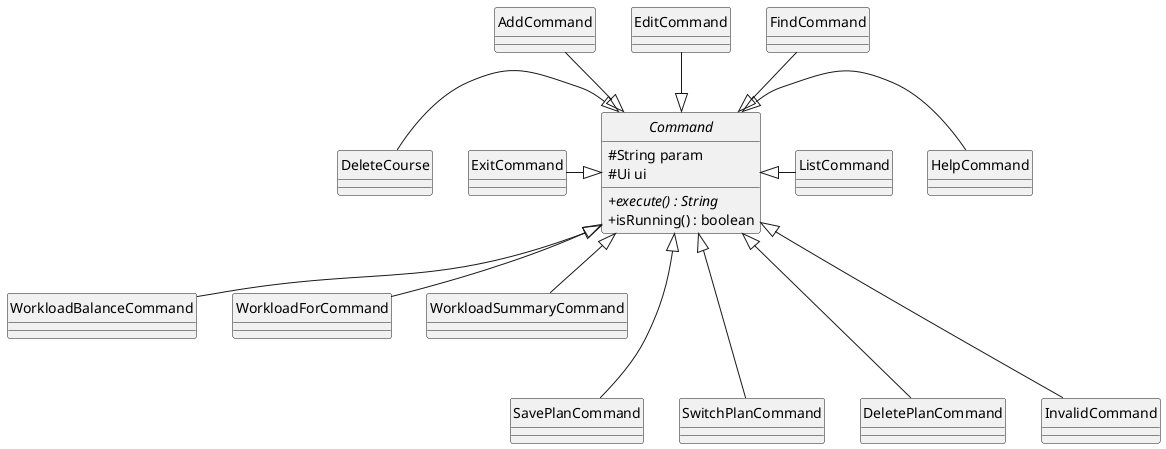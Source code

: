 @startuml
'https://plantuml.com/class-diagram
hide circle
skinparam classAttributeIconSize 0

abstract class Command {
# String param
# Ui ui
+ {abstract} execute() : String
+ isRunning() : boolean
}

AddCommand --|> Command
EditCommand --|> Command
FindCommand --|> Command
Command <|- HelpCommand
Command <|- ListCommand
Command <|-- WorkloadBalanceCommand
Command <|-- WorkloadForCommand
Command <|-- WorkloadSummaryCommand
DeleteCourse -|> Command
ExitCommand -|> Command
Command <|--- SavePlanCommand
Command <|--- SwitchPlanCommand
Command <|--- DeletePlanCommand
Command <|--- InvalidCommand

@enduml